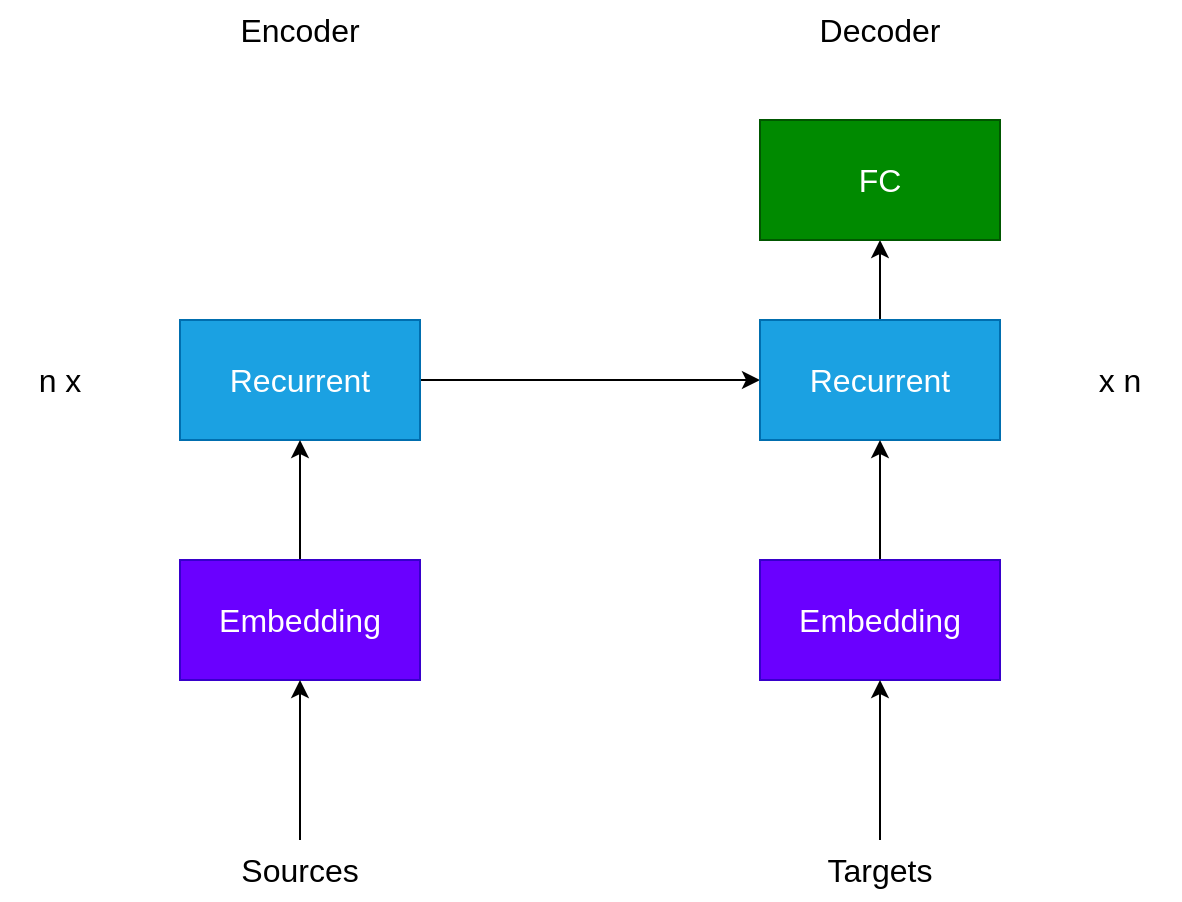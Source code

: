 <mxfile version="22.1.5" type="github">
  <diagram name="Page-1" id="GtbuRX3HzBxq-08C9bvr">
    <mxGraphModel dx="1434" dy="766" grid="1" gridSize="10" guides="1" tooltips="1" connect="1" arrows="1" fold="1" page="1" pageScale="1" pageWidth="827" pageHeight="1169" math="0" shadow="0">
      <root>
        <mxCell id="0" />
        <mxCell id="1" parent="0" />
        <mxCell id="MZSOOu7Za0nn6I546w3K-18" style="edgeStyle=orthogonalEdgeStyle;rounded=0;orthogonalLoop=1;jettySize=auto;html=1;fontSize=16;" edge="1" parent="1" source="MZSOOu7Za0nn6I546w3K-1" target="MZSOOu7Za0nn6I546w3K-6">
          <mxGeometry relative="1" as="geometry" />
        </mxCell>
        <mxCell id="MZSOOu7Za0nn6I546w3K-1" value="Recurrent" style="rounded=0;whiteSpace=wrap;html=1;fontSize=16;fillColor=#1ba1e2;fontColor=#ffffff;strokeColor=#006EAF;" vertex="1" parent="1">
          <mxGeometry x="110" y="240" width="120" height="60" as="geometry" />
        </mxCell>
        <mxCell id="MZSOOu7Za0nn6I546w3K-14" style="edgeStyle=orthogonalEdgeStyle;rounded=0;orthogonalLoop=1;jettySize=auto;html=1;fontSize=16;" edge="1" parent="1" source="MZSOOu7Za0nn6I546w3K-2" target="MZSOOu7Za0nn6I546w3K-1">
          <mxGeometry relative="1" as="geometry" />
        </mxCell>
        <mxCell id="MZSOOu7Za0nn6I546w3K-2" value="Embedding" style="rounded=0;whiteSpace=wrap;html=1;fontSize=16;fillColor=#6a00ff;fontColor=#ffffff;strokeColor=#3700CC;" vertex="1" parent="1">
          <mxGeometry x="110" y="360" width="120" height="60" as="geometry" />
        </mxCell>
        <mxCell id="MZSOOu7Za0nn6I546w3K-13" style="edgeStyle=orthogonalEdgeStyle;rounded=0;orthogonalLoop=1;jettySize=auto;html=1;entryX=0.5;entryY=1;entryDx=0;entryDy=0;fontSize=16;" edge="1" parent="1" source="MZSOOu7Za0nn6I546w3K-3" target="MZSOOu7Za0nn6I546w3K-2">
          <mxGeometry relative="1" as="geometry" />
        </mxCell>
        <mxCell id="MZSOOu7Za0nn6I546w3K-3" value="Sources" style="text;html=1;strokeColor=none;fillColor=none;align=center;verticalAlign=middle;whiteSpace=wrap;rounded=0;fontSize=16;" vertex="1" parent="1">
          <mxGeometry x="140" y="500" width="60" height="30" as="geometry" />
        </mxCell>
        <mxCell id="MZSOOu7Za0nn6I546w3K-4" value="n x" style="text;html=1;strokeColor=none;fillColor=none;align=center;verticalAlign=middle;whiteSpace=wrap;rounded=0;fontSize=16;" vertex="1" parent="1">
          <mxGeometry x="20" y="255" width="60" height="30" as="geometry" />
        </mxCell>
        <mxCell id="MZSOOu7Za0nn6I546w3K-5" value="Encoder" style="text;html=1;strokeColor=none;fillColor=none;align=center;verticalAlign=middle;whiteSpace=wrap;rounded=0;fontSize=16;" vertex="1" parent="1">
          <mxGeometry x="140" y="80" width="60" height="30" as="geometry" />
        </mxCell>
        <mxCell id="MZSOOu7Za0nn6I546w3K-15" style="edgeStyle=orthogonalEdgeStyle;rounded=0;orthogonalLoop=1;jettySize=auto;html=1;entryX=0.5;entryY=1;entryDx=0;entryDy=0;fontSize=16;" edge="1" parent="1" source="MZSOOu7Za0nn6I546w3K-6" target="MZSOOu7Za0nn6I546w3K-10">
          <mxGeometry relative="1" as="geometry" />
        </mxCell>
        <mxCell id="MZSOOu7Za0nn6I546w3K-6" value="Recurrent" style="rounded=0;whiteSpace=wrap;html=1;fontSize=16;fillColor=#1ba1e2;strokeColor=#006EAF;fontColor=#ffffff;" vertex="1" parent="1">
          <mxGeometry x="400" y="240" width="120" height="60" as="geometry" />
        </mxCell>
        <mxCell id="MZSOOu7Za0nn6I546w3K-17" style="edgeStyle=orthogonalEdgeStyle;rounded=0;orthogonalLoop=1;jettySize=auto;html=1;entryX=0.5;entryY=1;entryDx=0;entryDy=0;fontSize=16;" edge="1" parent="1" source="MZSOOu7Za0nn6I546w3K-7" target="MZSOOu7Za0nn6I546w3K-6">
          <mxGeometry relative="1" as="geometry" />
        </mxCell>
        <mxCell id="MZSOOu7Za0nn6I546w3K-7" value="Embedding" style="rounded=0;whiteSpace=wrap;html=1;fontSize=16;fillColor=#6a00ff;fontColor=#ffffff;strokeColor=#3700CC;" vertex="1" parent="1">
          <mxGeometry x="400" y="360" width="120" height="60" as="geometry" />
        </mxCell>
        <mxCell id="MZSOOu7Za0nn6I546w3K-12" style="edgeStyle=orthogonalEdgeStyle;rounded=0;orthogonalLoop=1;jettySize=auto;html=1;exitX=0.5;exitY=0;exitDx=0;exitDy=0;fontSize=16;" edge="1" parent="1" source="MZSOOu7Za0nn6I546w3K-8" target="MZSOOu7Za0nn6I546w3K-7">
          <mxGeometry relative="1" as="geometry" />
        </mxCell>
        <mxCell id="MZSOOu7Za0nn6I546w3K-8" value="Targets" style="text;html=1;strokeColor=none;fillColor=none;align=center;verticalAlign=middle;whiteSpace=wrap;rounded=0;fontSize=16;" vertex="1" parent="1">
          <mxGeometry x="430" y="500" width="60" height="30" as="geometry" />
        </mxCell>
        <mxCell id="MZSOOu7Za0nn6I546w3K-9" value="x n" style="text;html=1;strokeColor=none;fillColor=none;align=center;verticalAlign=middle;whiteSpace=wrap;rounded=0;fontSize=16;" vertex="1" parent="1">
          <mxGeometry x="550" y="255" width="60" height="30" as="geometry" />
        </mxCell>
        <mxCell id="MZSOOu7Za0nn6I546w3K-10" value="FC" style="rounded=0;whiteSpace=wrap;html=1;fontSize=16;fillColor=#008a00;fontColor=#ffffff;strokeColor=#005700;" vertex="1" parent="1">
          <mxGeometry x="400" y="140" width="120" height="60" as="geometry" />
        </mxCell>
        <mxCell id="MZSOOu7Za0nn6I546w3K-11" value="Decoder" style="text;html=1;strokeColor=none;fillColor=none;align=center;verticalAlign=middle;whiteSpace=wrap;rounded=0;fontSize=16;" vertex="1" parent="1">
          <mxGeometry x="430" y="80" width="60" height="30" as="geometry" />
        </mxCell>
      </root>
    </mxGraphModel>
  </diagram>
</mxfile>
